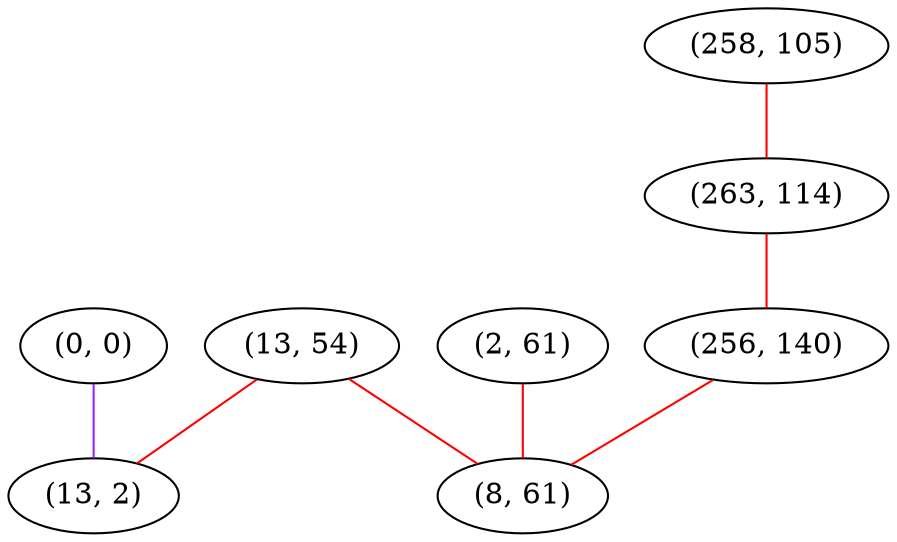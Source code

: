 graph "" {
"(13, 54)";
"(2, 61)";
"(0, 0)";
"(13, 2)";
"(258, 105)";
"(263, 114)";
"(256, 140)";
"(8, 61)";
"(13, 54)" -- "(13, 2)"  [color=red, key=0, weight=1];
"(13, 54)" -- "(8, 61)"  [color=red, key=0, weight=1];
"(2, 61)" -- "(8, 61)"  [color=red, key=0, weight=1];
"(0, 0)" -- "(13, 2)"  [color=purple, key=0, weight=4];
"(258, 105)" -- "(263, 114)"  [color=red, key=0, weight=1];
"(263, 114)" -- "(256, 140)"  [color=red, key=0, weight=1];
"(256, 140)" -- "(8, 61)"  [color=red, key=0, weight=1];
}
